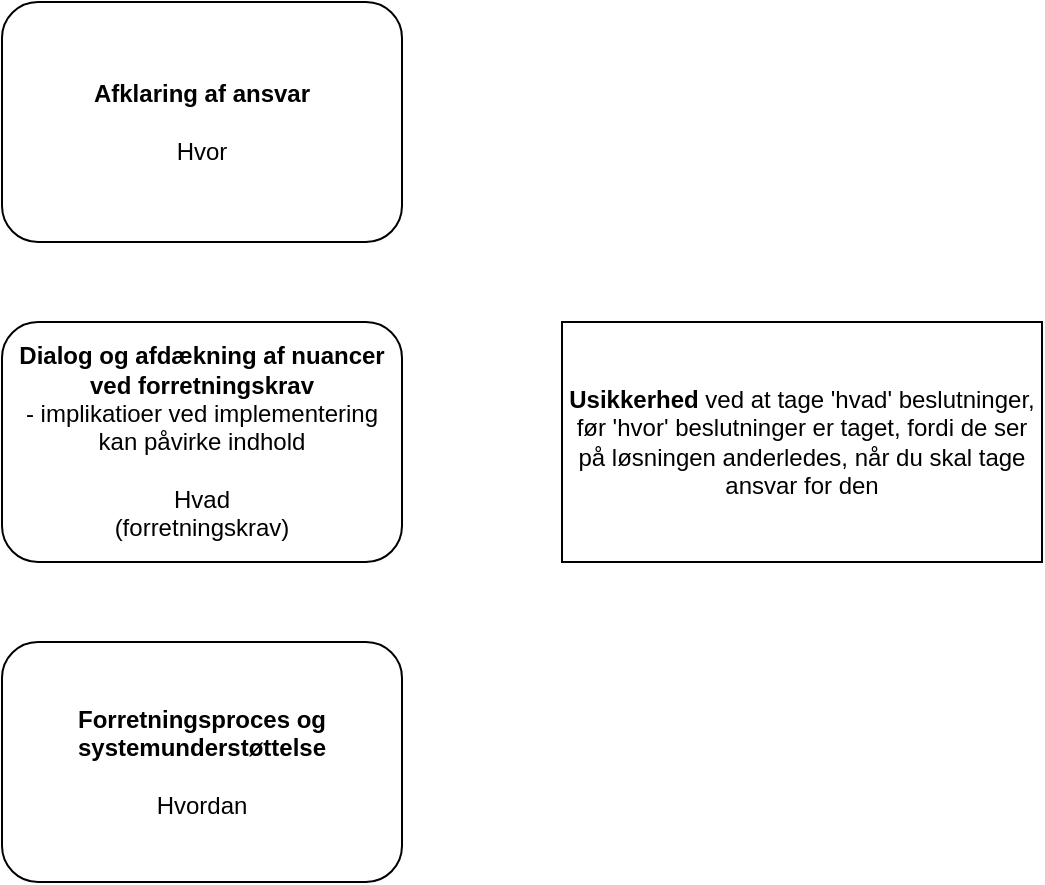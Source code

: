 <mxfile version="27.0.4">
  <diagram name="Page-1" id="kTTJu_AM28dHB4Vy3i_8">
    <mxGraphModel dx="2305" dy="1111" grid="1" gridSize="10" guides="1" tooltips="1" connect="1" arrows="1" fold="1" page="1" pageScale="1" pageWidth="1654" pageHeight="1169" math="0" shadow="0">
      <root>
        <mxCell id="0" />
        <mxCell id="1" parent="0" />
        <mxCell id="CJ7JUIm8QIhLBexYKzp_-1" value="&lt;b&gt;Afklaring af ansvar&lt;/b&gt;&lt;div&gt;&lt;br&gt;&lt;/div&gt;&lt;div&gt;Hvor&lt;/div&gt;" style="rounded=1;whiteSpace=wrap;html=1;" vertex="1" parent="1">
          <mxGeometry x="80" y="80" width="200" height="120" as="geometry" />
        </mxCell>
        <mxCell id="CJ7JUIm8QIhLBexYKzp_-3" value="&lt;b&gt;Dialog og afdækning af nuancer ved forretningskrav&lt;/b&gt;&lt;div&gt;- implikatioer ved implementering kan påvirke indhold&lt;/div&gt;&lt;div&gt;&lt;br&gt;&lt;/div&gt;&lt;div&gt;Hvad&lt;/div&gt;&lt;div&gt;(forretningskrav)&lt;/div&gt;" style="rounded=1;whiteSpace=wrap;html=1;" vertex="1" parent="1">
          <mxGeometry x="80" y="240" width="200" height="120" as="geometry" />
        </mxCell>
        <mxCell id="CJ7JUIm8QIhLBexYKzp_-4" value="&lt;div&gt;&lt;b&gt;Forretningsproces og systemunderstøttelse&lt;/b&gt;&lt;/div&gt;&lt;div&gt;&lt;br&gt;&lt;/div&gt;&lt;div&gt;Hvordan&lt;/div&gt;" style="rounded=1;whiteSpace=wrap;html=1;" vertex="1" parent="1">
          <mxGeometry x="80" y="400" width="200" height="120" as="geometry" />
        </mxCell>
        <mxCell id="CJ7JUIm8QIhLBexYKzp_-5" value="&lt;b&gt;Usikkerhed &lt;/b&gt;ved at tage &#39;hvad&#39; beslutninger, før &#39;hvor&#39; beslutninger er taget, fordi de ser på løsningen anderledes, når du skal tage ansvar for den" style="rounded=0;whiteSpace=wrap;html=1;" vertex="1" parent="1">
          <mxGeometry x="360" y="240" width="240" height="120" as="geometry" />
        </mxCell>
      </root>
    </mxGraphModel>
  </diagram>
</mxfile>
